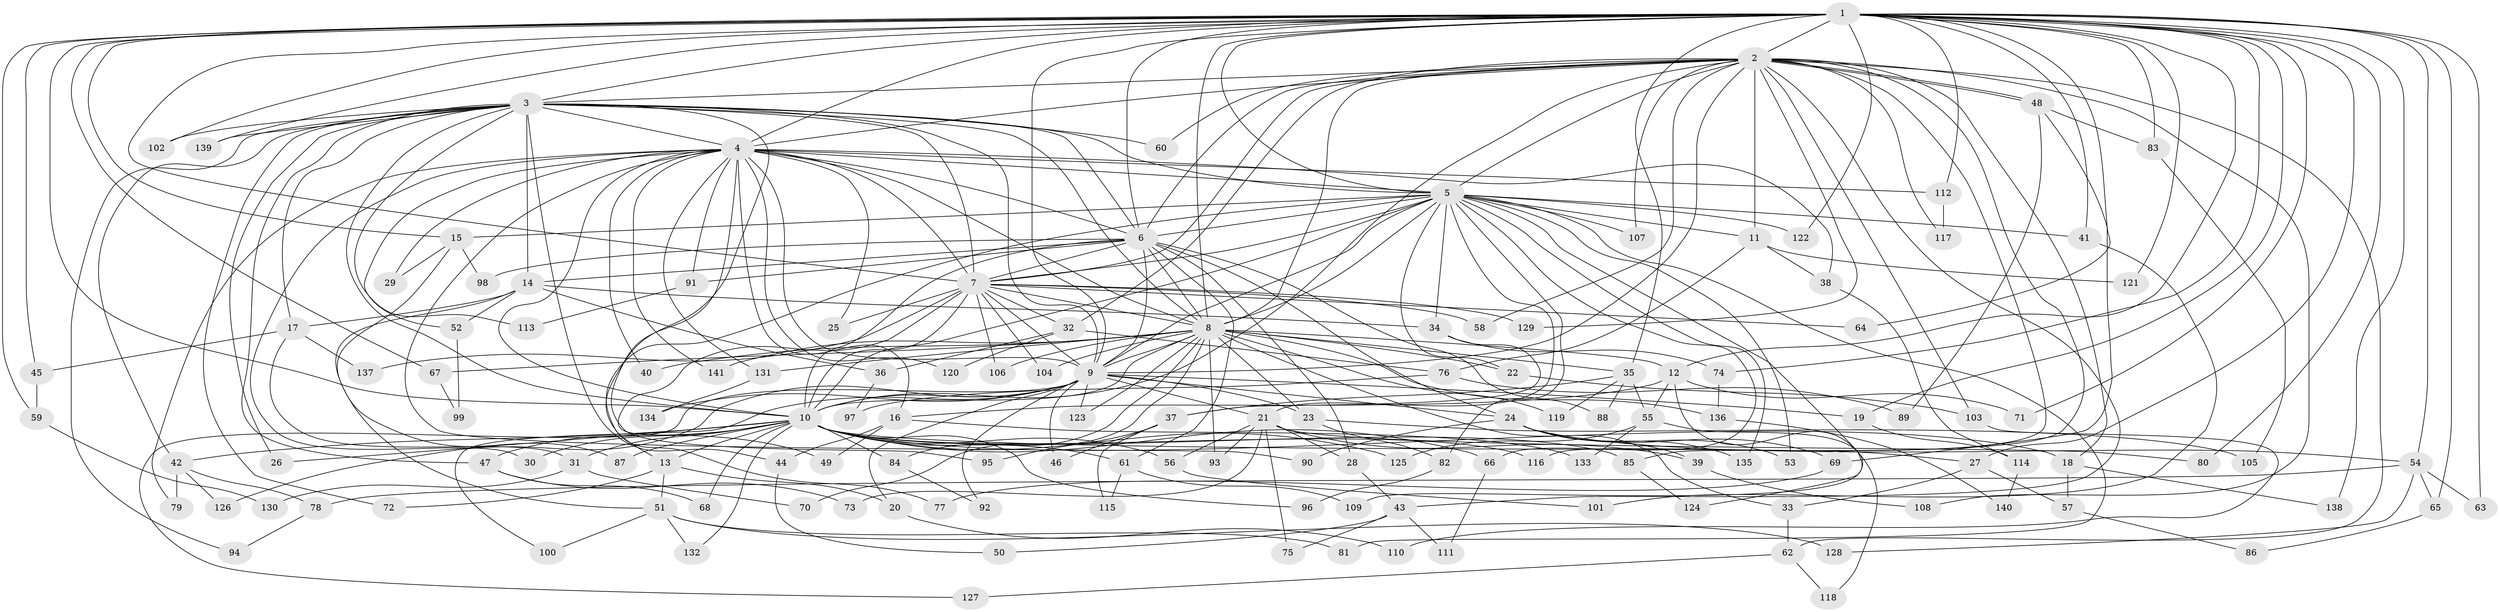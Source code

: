 // coarse degree distribution, {3: 0.17543859649122806, 9: 0.017543859649122806, 19: 0.03508771929824561, 5: 0.15789473684210525, 2: 0.15789473684210525, 4: 0.17543859649122806, 6: 0.08771929824561403, 7: 0.03508771929824561, 26: 0.017543859649122806, 20: 0.03508771929824561, 15: 0.017543859649122806, 23: 0.017543859649122806, 21: 0.017543859649122806, 8: 0.017543859649122806, 12: 0.017543859649122806, 17: 0.017543859649122806}
// Generated by graph-tools (version 1.1) at 2025/36/03/04/25 23:36:23]
// undirected, 141 vertices, 307 edges
graph export_dot {
  node [color=gray90,style=filled];
  1;
  2;
  3;
  4;
  5;
  6;
  7;
  8;
  9;
  10;
  11;
  12;
  13;
  14;
  15;
  16;
  17;
  18;
  19;
  20;
  21;
  22;
  23;
  24;
  25;
  26;
  27;
  28;
  29;
  30;
  31;
  32;
  33;
  34;
  35;
  36;
  37;
  38;
  39;
  40;
  41;
  42;
  43;
  44;
  45;
  46;
  47;
  48;
  49;
  50;
  51;
  52;
  53;
  54;
  55;
  56;
  57;
  58;
  59;
  60;
  61;
  62;
  63;
  64;
  65;
  66;
  67;
  68;
  69;
  70;
  71;
  72;
  73;
  74;
  75;
  76;
  77;
  78;
  79;
  80;
  81;
  82;
  83;
  84;
  85;
  86;
  87;
  88;
  89;
  90;
  91;
  92;
  93;
  94;
  95;
  96;
  97;
  98;
  99;
  100;
  101;
  102;
  103;
  104;
  105;
  106;
  107;
  108;
  109;
  110;
  111;
  112;
  113;
  114;
  115;
  116;
  117;
  118;
  119;
  120;
  121;
  122;
  123;
  124;
  125;
  126;
  127;
  128;
  129;
  130;
  131;
  132;
  133;
  134;
  135;
  136;
  137;
  138;
  139;
  140;
  141;
  1 -- 2;
  1 -- 3;
  1 -- 4;
  1 -- 5;
  1 -- 6;
  1 -- 7;
  1 -- 8;
  1 -- 9;
  1 -- 10;
  1 -- 12;
  1 -- 15;
  1 -- 19;
  1 -- 27;
  1 -- 35;
  1 -- 41;
  1 -- 45;
  1 -- 54;
  1 -- 59;
  1 -- 63;
  1 -- 64;
  1 -- 65;
  1 -- 67;
  1 -- 71;
  1 -- 74;
  1 -- 80;
  1 -- 83;
  1 -- 102;
  1 -- 112;
  1 -- 121;
  1 -- 122;
  1 -- 138;
  1 -- 139;
  2 -- 3;
  2 -- 4;
  2 -- 5;
  2 -- 6;
  2 -- 7;
  2 -- 8;
  2 -- 9;
  2 -- 10;
  2 -- 11;
  2 -- 18;
  2 -- 32;
  2 -- 43;
  2 -- 48;
  2 -- 48;
  2 -- 58;
  2 -- 60;
  2 -- 62;
  2 -- 85;
  2 -- 103;
  2 -- 107;
  2 -- 108;
  2 -- 116;
  2 -- 117;
  2 -- 129;
  3 -- 4;
  3 -- 5;
  3 -- 6;
  3 -- 7;
  3 -- 8;
  3 -- 9;
  3 -- 10;
  3 -- 14;
  3 -- 17;
  3 -- 26;
  3 -- 42;
  3 -- 44;
  3 -- 47;
  3 -- 60;
  3 -- 72;
  3 -- 77;
  3 -- 94;
  3 -- 102;
  3 -- 113;
  3 -- 139;
  4 -- 5;
  4 -- 6;
  4 -- 7;
  4 -- 8;
  4 -- 9;
  4 -- 10;
  4 -- 16;
  4 -- 25;
  4 -- 29;
  4 -- 30;
  4 -- 38;
  4 -- 40;
  4 -- 52;
  4 -- 79;
  4 -- 90;
  4 -- 91;
  4 -- 95;
  4 -- 112;
  4 -- 120;
  4 -- 131;
  4 -- 141;
  5 -- 6;
  5 -- 7;
  5 -- 8;
  5 -- 9;
  5 -- 10;
  5 -- 11;
  5 -- 13;
  5 -- 15;
  5 -- 21;
  5 -- 22;
  5 -- 34;
  5 -- 41;
  5 -- 53;
  5 -- 66;
  5 -- 81;
  5 -- 82;
  5 -- 107;
  5 -- 109;
  5 -- 122;
  5 -- 135;
  6 -- 7;
  6 -- 8;
  6 -- 9;
  6 -- 10;
  6 -- 14;
  6 -- 24;
  6 -- 28;
  6 -- 61;
  6 -- 88;
  6 -- 91;
  6 -- 98;
  7 -- 8;
  7 -- 9;
  7 -- 10;
  7 -- 25;
  7 -- 32;
  7 -- 49;
  7 -- 58;
  7 -- 64;
  7 -- 104;
  7 -- 106;
  7 -- 129;
  7 -- 137;
  8 -- 9;
  8 -- 10;
  8 -- 12;
  8 -- 22;
  8 -- 23;
  8 -- 33;
  8 -- 35;
  8 -- 40;
  8 -- 67;
  8 -- 70;
  8 -- 84;
  8 -- 93;
  8 -- 104;
  8 -- 106;
  8 -- 119;
  8 -- 123;
  8 -- 131;
  8 -- 136;
  8 -- 141;
  9 -- 10;
  9 -- 19;
  9 -- 20;
  9 -- 21;
  9 -- 23;
  9 -- 24;
  9 -- 46;
  9 -- 92;
  9 -- 100;
  9 -- 123;
  9 -- 126;
  9 -- 127;
  9 -- 134;
  10 -- 13;
  10 -- 18;
  10 -- 26;
  10 -- 27;
  10 -- 30;
  10 -- 31;
  10 -- 42;
  10 -- 47;
  10 -- 56;
  10 -- 61;
  10 -- 66;
  10 -- 68;
  10 -- 84;
  10 -- 85;
  10 -- 87;
  10 -- 96;
  10 -- 116;
  10 -- 125;
  10 -- 132;
  11 -- 38;
  11 -- 76;
  11 -- 121;
  12 -- 16;
  12 -- 55;
  12 -- 71;
  12 -- 124;
  13 -- 20;
  13 -- 51;
  13 -- 72;
  14 -- 17;
  14 -- 34;
  14 -- 36;
  14 -- 51;
  14 -- 52;
  15 -- 29;
  15 -- 87;
  15 -- 98;
  16 -- 44;
  16 -- 49;
  16 -- 133;
  17 -- 31;
  17 -- 45;
  17 -- 137;
  18 -- 57;
  18 -- 138;
  19 -- 114;
  20 -- 110;
  21 -- 28;
  21 -- 39;
  21 -- 56;
  21 -- 73;
  21 -- 75;
  21 -- 80;
  21 -- 93;
  22 -- 103;
  23 -- 82;
  23 -- 105;
  24 -- 39;
  24 -- 53;
  24 -- 54;
  24 -- 69;
  24 -- 90;
  24 -- 135;
  27 -- 33;
  27 -- 57;
  28 -- 43;
  31 -- 70;
  31 -- 130;
  32 -- 36;
  32 -- 76;
  32 -- 120;
  33 -- 62;
  34 -- 37;
  34 -- 74;
  35 -- 37;
  35 -- 55;
  35 -- 88;
  35 -- 119;
  36 -- 97;
  37 -- 46;
  37 -- 95;
  37 -- 115;
  38 -- 114;
  39 -- 108;
  41 -- 101;
  42 -- 78;
  42 -- 79;
  42 -- 126;
  43 -- 50;
  43 -- 75;
  43 -- 111;
  44 -- 50;
  45 -- 59;
  47 -- 68;
  47 -- 73;
  48 -- 69;
  48 -- 83;
  48 -- 89;
  51 -- 81;
  51 -- 100;
  51 -- 128;
  51 -- 132;
  52 -- 99;
  54 -- 63;
  54 -- 65;
  54 -- 78;
  54 -- 128;
  55 -- 118;
  55 -- 125;
  55 -- 133;
  56 -- 101;
  57 -- 86;
  59 -- 130;
  61 -- 109;
  61 -- 115;
  62 -- 118;
  62 -- 127;
  65 -- 86;
  66 -- 111;
  67 -- 99;
  69 -- 77;
  74 -- 136;
  76 -- 89;
  76 -- 97;
  78 -- 94;
  82 -- 96;
  83 -- 105;
  84 -- 92;
  85 -- 124;
  91 -- 113;
  103 -- 110;
  112 -- 117;
  114 -- 140;
  131 -- 134;
  136 -- 140;
}
